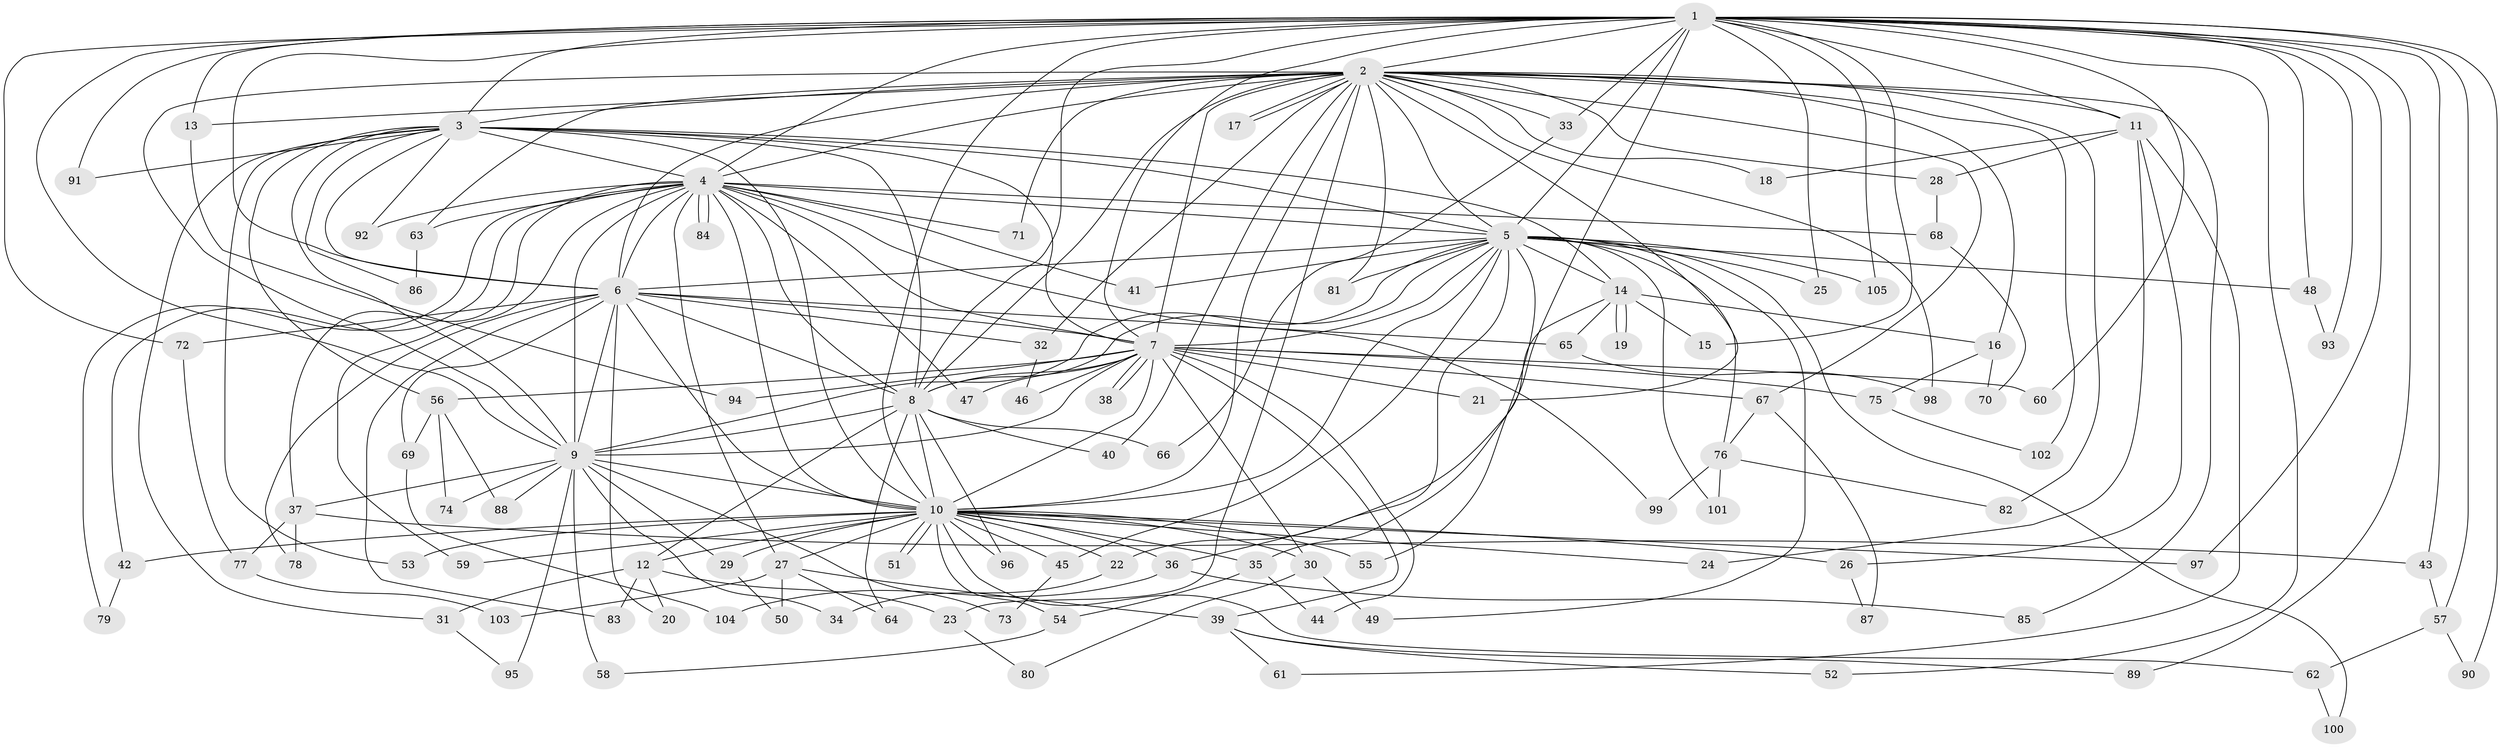 // Generated by graph-tools (version 1.1) at 2025/11/02/27/25 16:11:06]
// undirected, 105 vertices, 235 edges
graph export_dot {
graph [start="1"]
  node [color=gray90,style=filled];
  1;
  2;
  3;
  4;
  5;
  6;
  7;
  8;
  9;
  10;
  11;
  12;
  13;
  14;
  15;
  16;
  17;
  18;
  19;
  20;
  21;
  22;
  23;
  24;
  25;
  26;
  27;
  28;
  29;
  30;
  31;
  32;
  33;
  34;
  35;
  36;
  37;
  38;
  39;
  40;
  41;
  42;
  43;
  44;
  45;
  46;
  47;
  48;
  49;
  50;
  51;
  52;
  53;
  54;
  55;
  56;
  57;
  58;
  59;
  60;
  61;
  62;
  63;
  64;
  65;
  66;
  67;
  68;
  69;
  70;
  71;
  72;
  73;
  74;
  75;
  76;
  77;
  78;
  79;
  80;
  81;
  82;
  83;
  84;
  85;
  86;
  87;
  88;
  89;
  90;
  91;
  92;
  93;
  94;
  95;
  96;
  97;
  98;
  99;
  100;
  101;
  102;
  103;
  104;
  105;
  1 -- 2;
  1 -- 3;
  1 -- 4;
  1 -- 5;
  1 -- 6;
  1 -- 7;
  1 -- 8;
  1 -- 9;
  1 -- 10;
  1 -- 11;
  1 -- 13;
  1 -- 15;
  1 -- 25;
  1 -- 33;
  1 -- 35;
  1 -- 43;
  1 -- 48;
  1 -- 52;
  1 -- 57;
  1 -- 60;
  1 -- 72;
  1 -- 89;
  1 -- 90;
  1 -- 91;
  1 -- 93;
  1 -- 97;
  1 -- 105;
  2 -- 3;
  2 -- 4;
  2 -- 5;
  2 -- 6;
  2 -- 7;
  2 -- 8;
  2 -- 9;
  2 -- 10;
  2 -- 11;
  2 -- 13;
  2 -- 16;
  2 -- 17;
  2 -- 17;
  2 -- 18;
  2 -- 21;
  2 -- 23;
  2 -- 28;
  2 -- 32;
  2 -- 33;
  2 -- 40;
  2 -- 63;
  2 -- 67;
  2 -- 71;
  2 -- 81;
  2 -- 82;
  2 -- 85;
  2 -- 98;
  2 -- 102;
  3 -- 4;
  3 -- 5;
  3 -- 6;
  3 -- 7;
  3 -- 8;
  3 -- 9;
  3 -- 10;
  3 -- 14;
  3 -- 31;
  3 -- 53;
  3 -- 56;
  3 -- 86;
  3 -- 91;
  3 -- 92;
  4 -- 5;
  4 -- 6;
  4 -- 7;
  4 -- 8;
  4 -- 9;
  4 -- 10;
  4 -- 27;
  4 -- 37;
  4 -- 41;
  4 -- 42;
  4 -- 47;
  4 -- 59;
  4 -- 63;
  4 -- 68;
  4 -- 71;
  4 -- 79;
  4 -- 84;
  4 -- 84;
  4 -- 92;
  4 -- 99;
  5 -- 6;
  5 -- 7;
  5 -- 8;
  5 -- 9;
  5 -- 10;
  5 -- 14;
  5 -- 25;
  5 -- 36;
  5 -- 41;
  5 -- 45;
  5 -- 48;
  5 -- 49;
  5 -- 55;
  5 -- 76;
  5 -- 81;
  5 -- 100;
  5 -- 101;
  5 -- 105;
  6 -- 7;
  6 -- 8;
  6 -- 9;
  6 -- 10;
  6 -- 20;
  6 -- 32;
  6 -- 65;
  6 -- 69;
  6 -- 72;
  6 -- 78;
  6 -- 83;
  7 -- 8;
  7 -- 9;
  7 -- 10;
  7 -- 21;
  7 -- 30;
  7 -- 38;
  7 -- 38;
  7 -- 39;
  7 -- 44;
  7 -- 46;
  7 -- 47;
  7 -- 56;
  7 -- 60;
  7 -- 67;
  7 -- 75;
  7 -- 94;
  8 -- 9;
  8 -- 10;
  8 -- 12;
  8 -- 40;
  8 -- 64;
  8 -- 66;
  8 -- 96;
  9 -- 10;
  9 -- 29;
  9 -- 34;
  9 -- 37;
  9 -- 58;
  9 -- 73;
  9 -- 74;
  9 -- 88;
  9 -- 95;
  10 -- 12;
  10 -- 22;
  10 -- 24;
  10 -- 26;
  10 -- 27;
  10 -- 29;
  10 -- 30;
  10 -- 35;
  10 -- 36;
  10 -- 42;
  10 -- 45;
  10 -- 51;
  10 -- 51;
  10 -- 53;
  10 -- 54;
  10 -- 55;
  10 -- 59;
  10 -- 62;
  10 -- 96;
  10 -- 97;
  11 -- 18;
  11 -- 24;
  11 -- 26;
  11 -- 28;
  11 -- 61;
  12 -- 20;
  12 -- 23;
  12 -- 31;
  12 -- 83;
  13 -- 94;
  14 -- 15;
  14 -- 16;
  14 -- 19;
  14 -- 19;
  14 -- 22;
  14 -- 65;
  16 -- 70;
  16 -- 75;
  22 -- 34;
  23 -- 80;
  26 -- 87;
  27 -- 39;
  27 -- 50;
  27 -- 64;
  27 -- 103;
  28 -- 68;
  29 -- 50;
  30 -- 49;
  30 -- 80;
  31 -- 95;
  32 -- 46;
  33 -- 66;
  35 -- 44;
  35 -- 54;
  36 -- 85;
  36 -- 104;
  37 -- 43;
  37 -- 77;
  37 -- 78;
  39 -- 52;
  39 -- 61;
  39 -- 89;
  42 -- 79;
  43 -- 57;
  45 -- 73;
  48 -- 93;
  54 -- 58;
  56 -- 69;
  56 -- 74;
  56 -- 88;
  57 -- 62;
  57 -- 90;
  62 -- 100;
  63 -- 86;
  65 -- 98;
  67 -- 76;
  67 -- 87;
  68 -- 70;
  69 -- 104;
  72 -- 77;
  75 -- 102;
  76 -- 82;
  76 -- 99;
  76 -- 101;
  77 -- 103;
}
